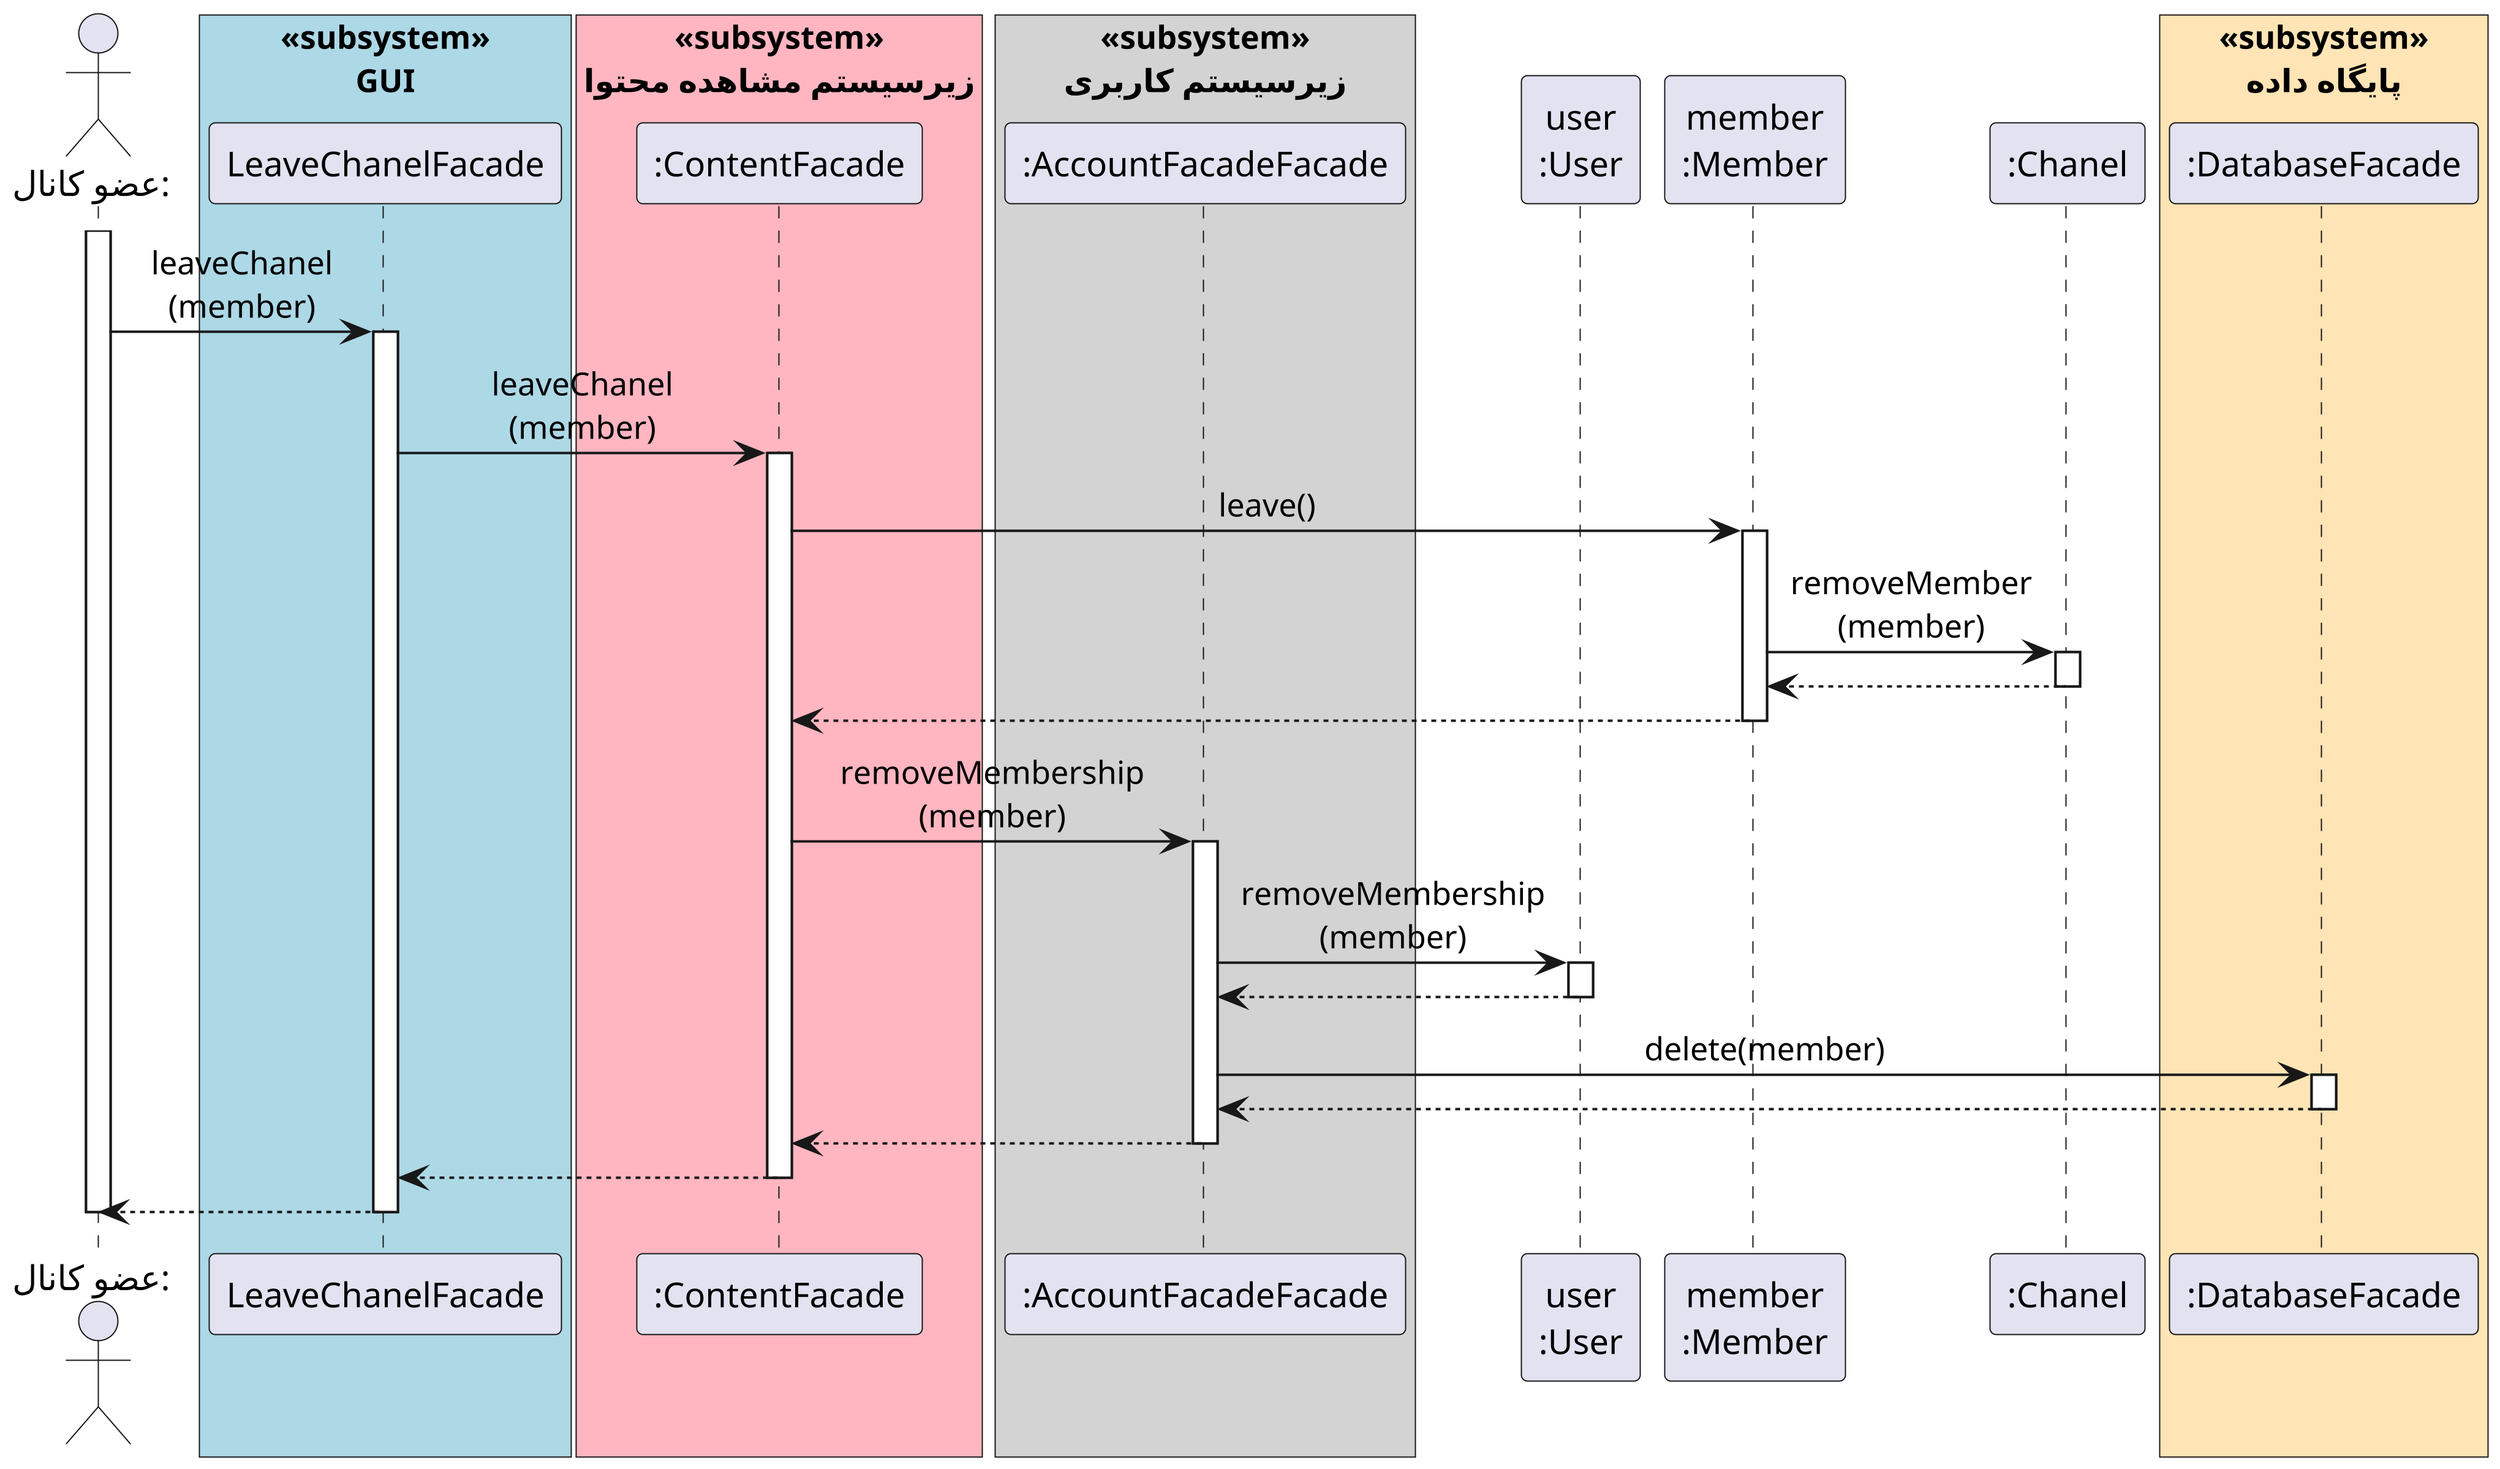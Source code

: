 @startuml leave_chanel


scale 4
skinparam DefaultFontName Vazir
skinparam DefaultTextAlignment center


actor ":عضو کانال" as member
box "«subsystem»\nGUI" #LightBlue
participant "LeaveChanelFacade" as ui
end box
box "«subsystem»\nزیرسیستم مشاهده محتوا" #LightPink
participant ":ContentFacade" as contentFacade
end box
box "«subsystem»\nزیرسیستم کاربری" #LightGray
participant ":AccountFacadeFacade" as accountFacade
end box
participant "user\n:User" as user
participant "member\n:Member" as memberObj
participant ":Chanel" as chanel
box "«subsystem»\nپایگاه داده" #Moccasin
participant ":DatabaseFacade" as db
end box

activate member
member -> ui: leaveChanel\n(member)
activate ui
ui -> contentFacade: leaveChanel\n(member)
activate contentFacade
contentFacade -> memberObj: leave()

activate memberObj
memberObj -> chanel: removeMember\n(member)
activate chanel
chanel --> memberObj
deactivate chanel
memberObj --> contentFacade
deactivate memberObj

contentFacade -> accountFacade: removeMembership\n(member)
activate accountFacade
accountFacade -> user: removeMembership\n(member)
activate user
user --> accountFacade
deactivate user
accountFacade -> db: delete(member)
activate db
db --> accountFacade
deactivate db
accountFacade --> contentFacade
deactivate accountFacade
contentFacade --> ui
deactivate contentFacade
ui --> member
deactivate ui
deactivate member


@enduml